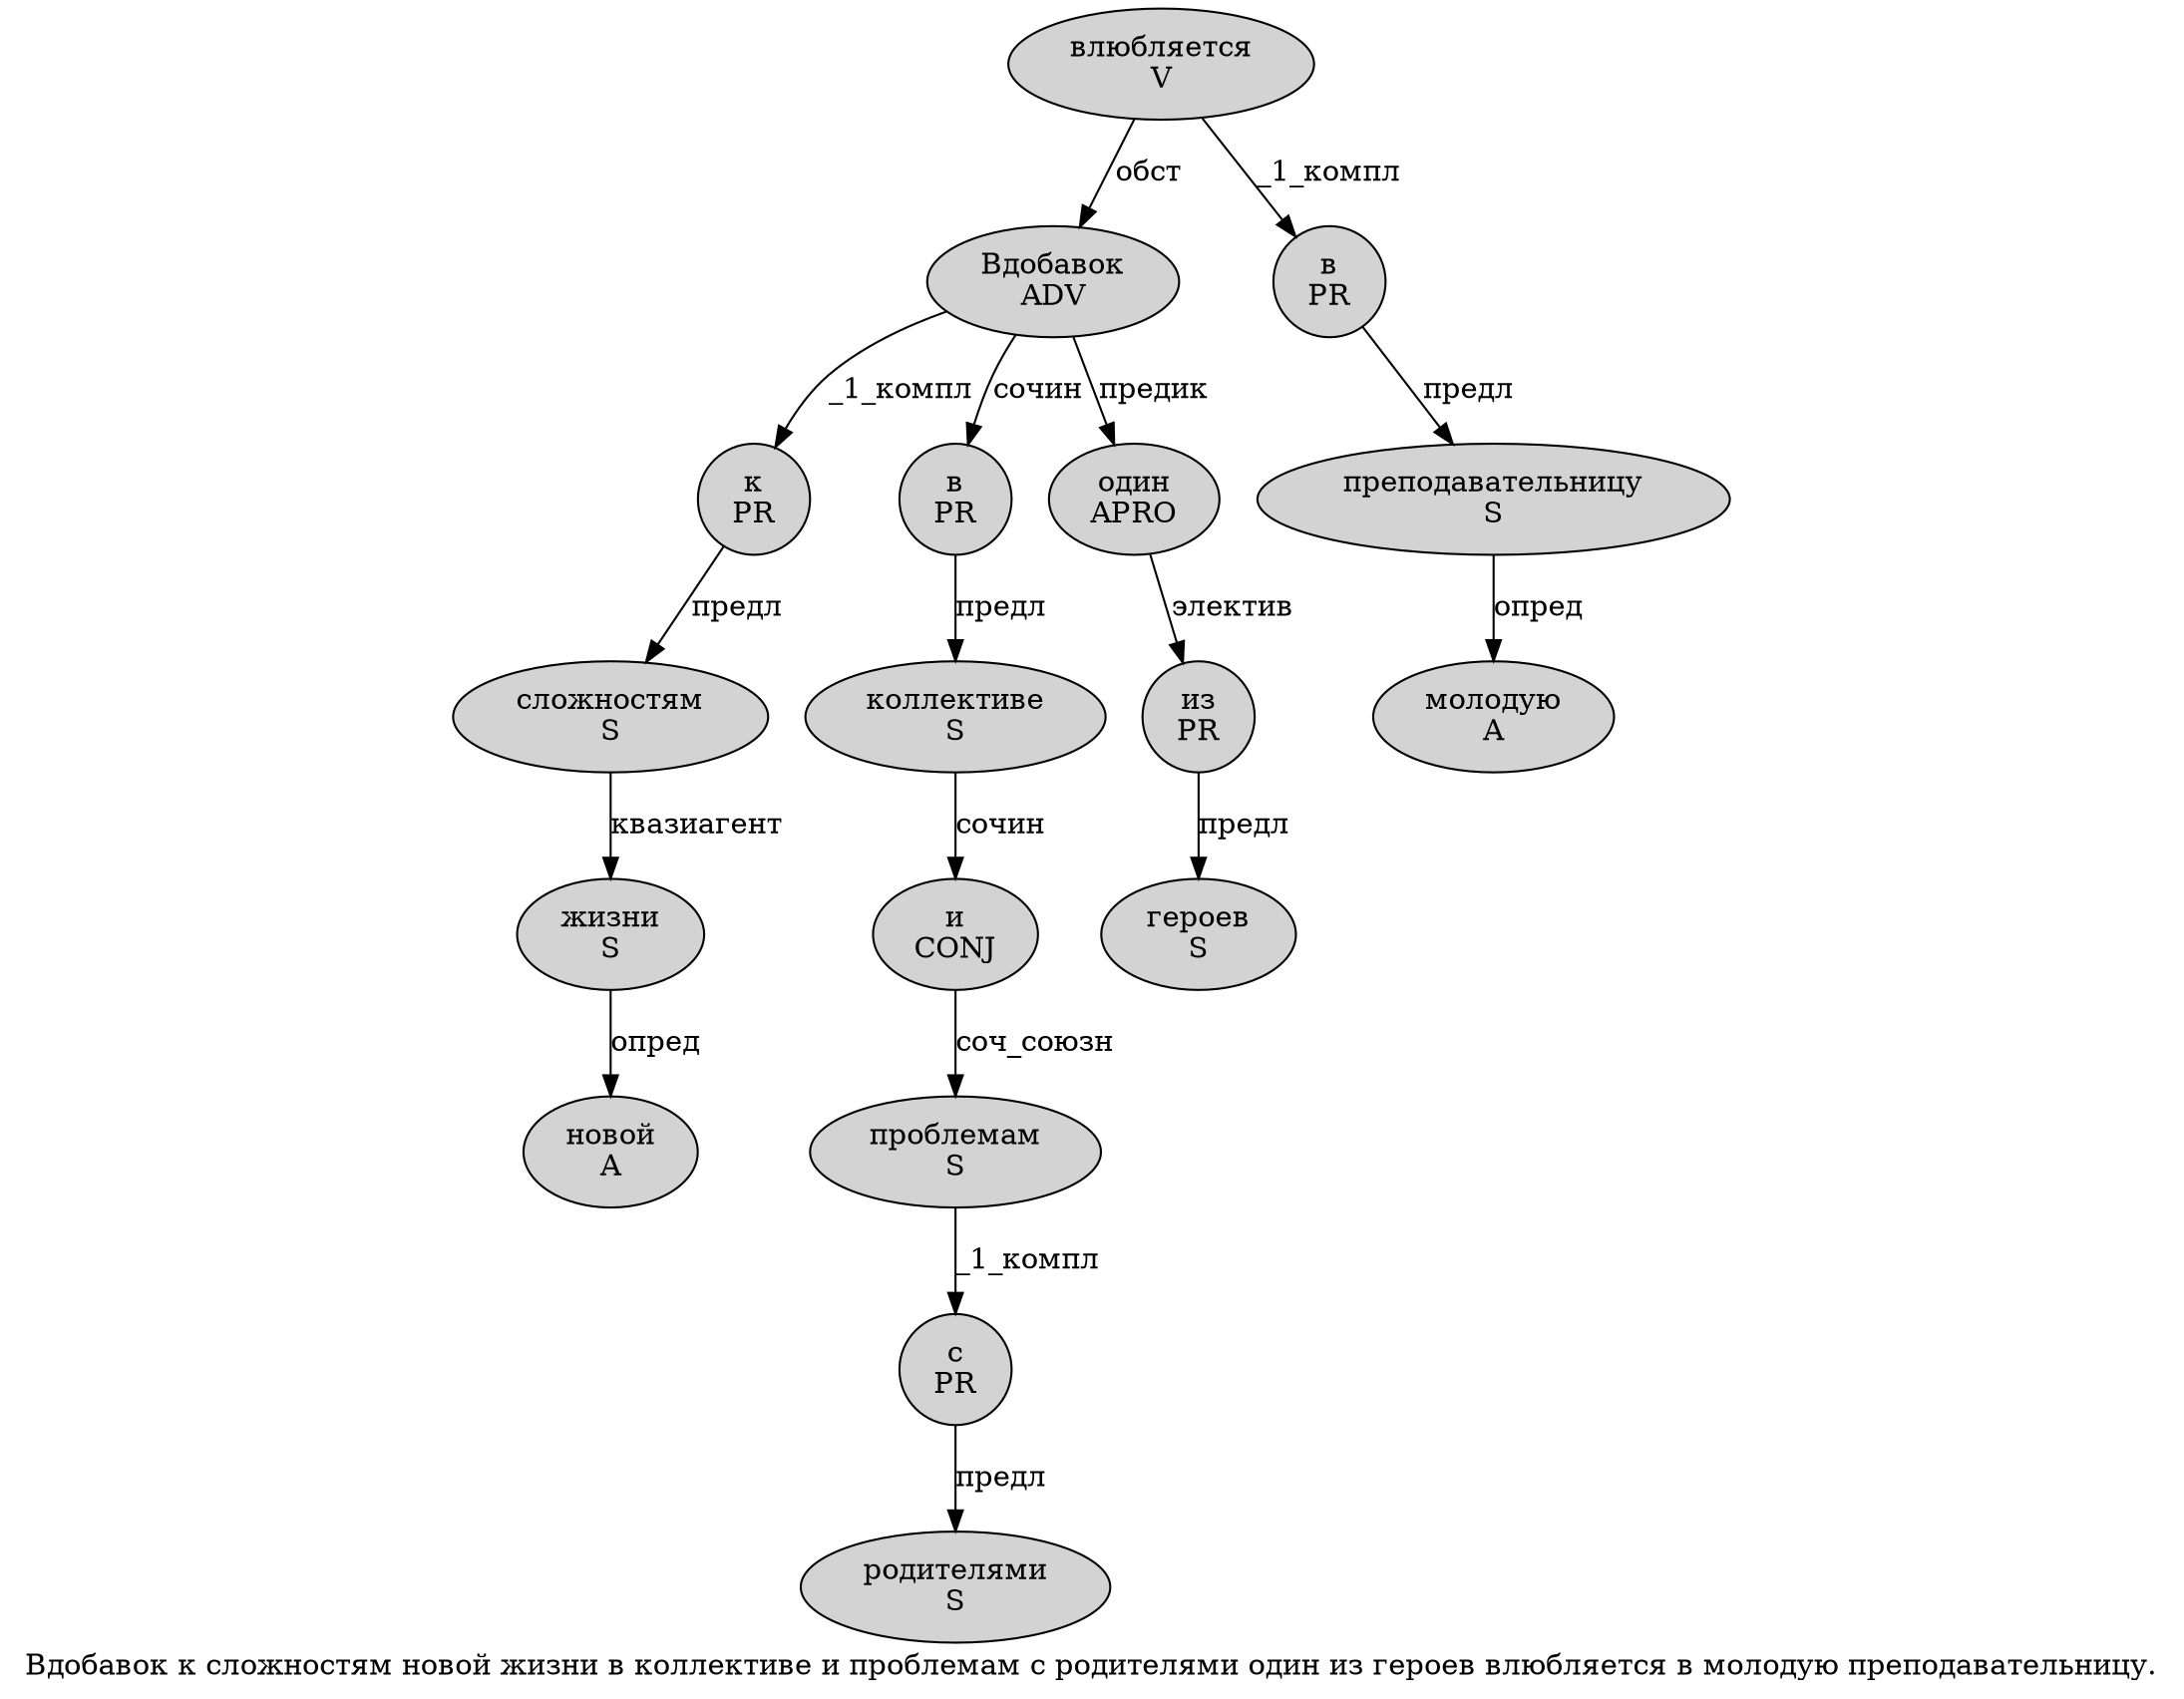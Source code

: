 digraph SENTENCE_463 {
	graph [label="Вдобавок к сложностям новой жизни в коллективе и проблемам с родителями один из героев влюбляется в молодую преподавательницу."]
	node [style=filled]
		0 [label="Вдобавок
ADV" color="" fillcolor=lightgray penwidth=1 shape=ellipse]
		1 [label="к
PR" color="" fillcolor=lightgray penwidth=1 shape=ellipse]
		2 [label="сложностям
S" color="" fillcolor=lightgray penwidth=1 shape=ellipse]
		3 [label="новой
A" color="" fillcolor=lightgray penwidth=1 shape=ellipse]
		4 [label="жизни
S" color="" fillcolor=lightgray penwidth=1 shape=ellipse]
		5 [label="в
PR" color="" fillcolor=lightgray penwidth=1 shape=ellipse]
		6 [label="коллективе
S" color="" fillcolor=lightgray penwidth=1 shape=ellipse]
		7 [label="и
CONJ" color="" fillcolor=lightgray penwidth=1 shape=ellipse]
		8 [label="проблемам
S" color="" fillcolor=lightgray penwidth=1 shape=ellipse]
		9 [label="с
PR" color="" fillcolor=lightgray penwidth=1 shape=ellipse]
		10 [label="родителями
S" color="" fillcolor=lightgray penwidth=1 shape=ellipse]
		11 [label="один
APRO" color="" fillcolor=lightgray penwidth=1 shape=ellipse]
		12 [label="из
PR" color="" fillcolor=lightgray penwidth=1 shape=ellipse]
		13 [label="героев
S" color="" fillcolor=lightgray penwidth=1 shape=ellipse]
		14 [label="влюбляется
V" color="" fillcolor=lightgray penwidth=1 shape=ellipse]
		15 [label="в
PR" color="" fillcolor=lightgray penwidth=1 shape=ellipse]
		16 [label="молодую
A" color="" fillcolor=lightgray penwidth=1 shape=ellipse]
		17 [label="преподавательницу
S" color="" fillcolor=lightgray penwidth=1 shape=ellipse]
			1 -> 2 [label="предл"]
			7 -> 8 [label="соч_союзн"]
			14 -> 0 [label="обст"]
			14 -> 15 [label="_1_компл"]
			15 -> 17 [label="предл"]
			12 -> 13 [label="предл"]
			2 -> 4 [label="квазиагент"]
			11 -> 12 [label="электив"]
			4 -> 3 [label="опред"]
			6 -> 7 [label="сочин"]
			8 -> 9 [label="_1_компл"]
			0 -> 1 [label="_1_компл"]
			0 -> 5 [label="сочин"]
			0 -> 11 [label="предик"]
			17 -> 16 [label="опред"]
			9 -> 10 [label="предл"]
			5 -> 6 [label="предл"]
}